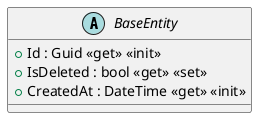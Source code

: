 @startuml
abstract class BaseEntity {
    + Id : Guid <<get>> <<init>>
    + IsDeleted : bool <<get>> <<set>>
    + CreatedAt : DateTime <<get>> <<init>>
}
@enduml
